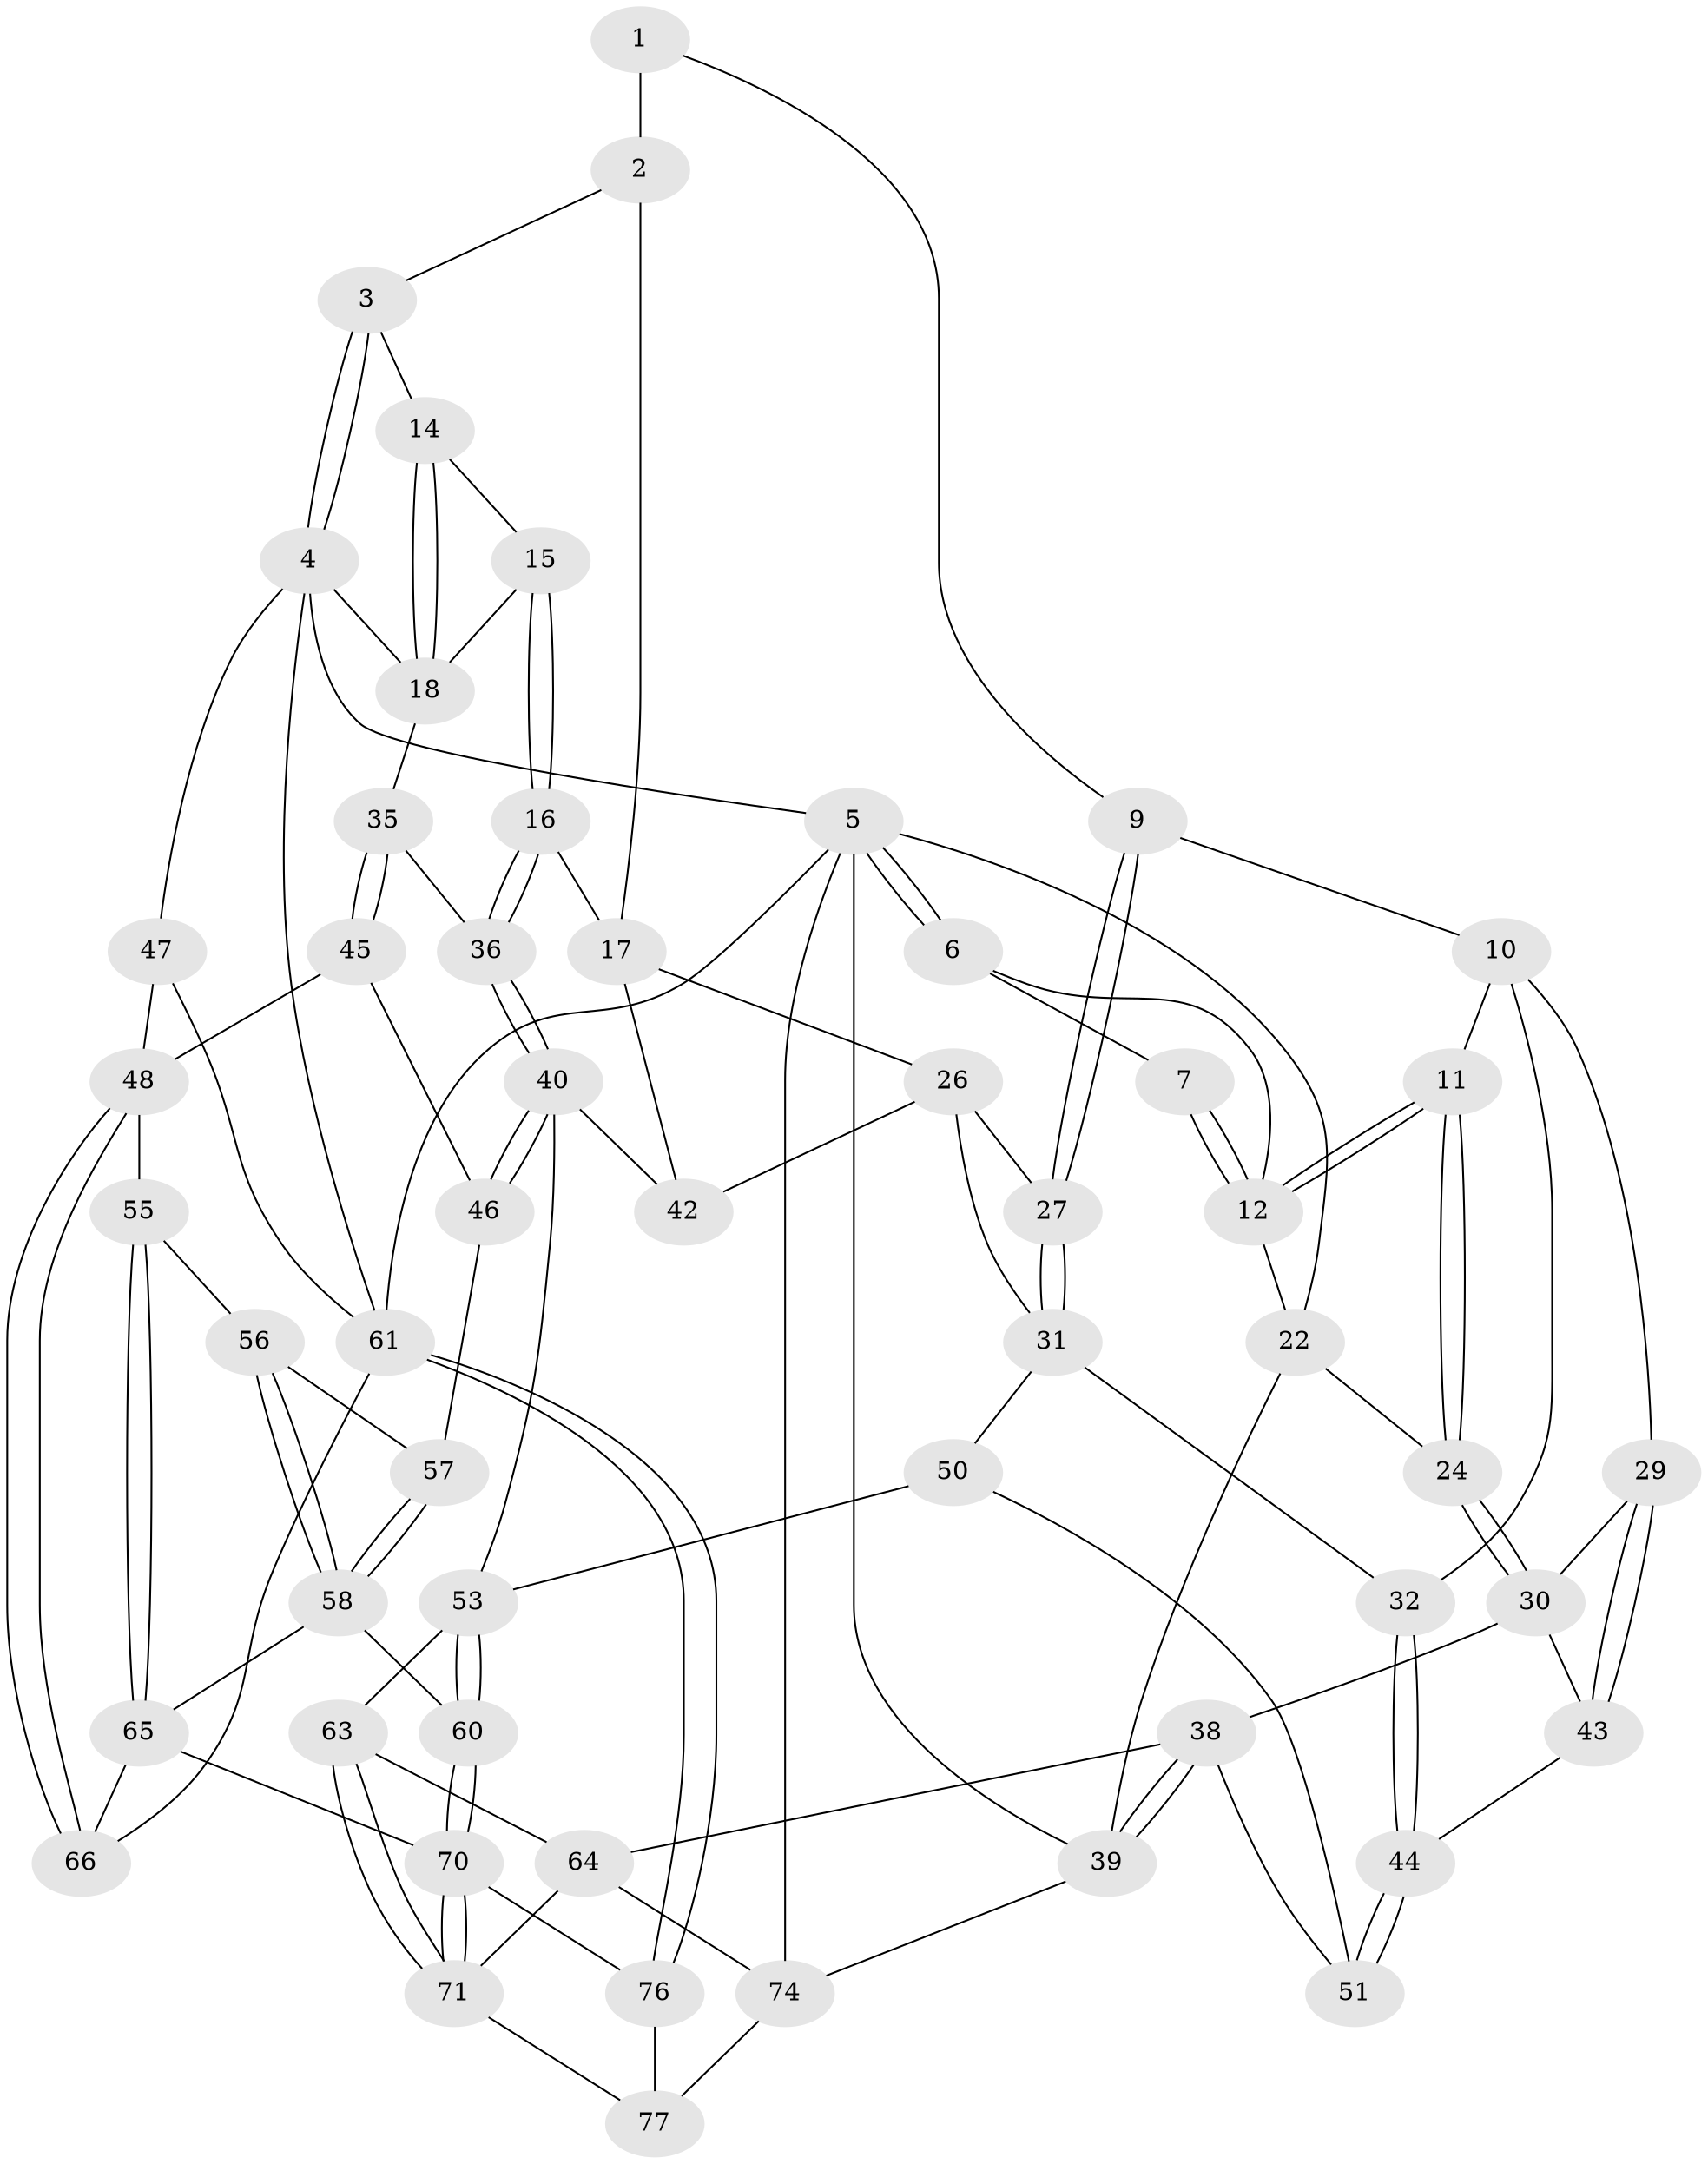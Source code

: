 // Generated by graph-tools (version 1.1) at 2025/24/03/03/25 07:24:40]
// undirected, 54 vertices, 120 edges
graph export_dot {
graph [start="1"]
  node [color=gray90,style=filled];
  1 [pos="+0.6292879311398032+0",super="+8"];
  2 [pos="+0.6471185431937994+0",super="+13"];
  3 [pos="+0.751722237278911+0"];
  4 [pos="+1+0",super="+20"];
  5 [pos="+0+0",super="+69"];
  6 [pos="+0+0"];
  7 [pos="+0.37486896397051445+0"];
  9 [pos="+0.34004123967263294+0.19278052307053617"];
  10 [pos="+0.33551449221668705+0.18958880208758103",super="+28"];
  11 [pos="+0.30587556286271567+0.1639468495003349"];
  12 [pos="+0.2962327419678516+0.07581470542048813",super="+21"];
  14 [pos="+0.7533355756274696+0"];
  15 [pos="+0.7408410804029408+0.20933077898578298"];
  16 [pos="+0.6547700357067072+0.27345276768716664"];
  17 [pos="+0.6104284172837334+0.2739207127778065",super="+25"];
  18 [pos="+0.9171822611162896+0.24764352361245473",super="+19"];
  22 [pos="+0.03368880754117362+0.1992249040304008",super="+23"];
  24 [pos="+0.12694108440523796+0.2592886426183937"];
  26 [pos="+0.4895803144318812+0.28183808569965246",super="+33"];
  27 [pos="+0.3756869956968419+0.24998121123934178"];
  29 [pos="+0.2245080876606002+0.39306321655952337"];
  30 [pos="+0.12773529957732893+0.26903931270606457",super="+37"];
  31 [pos="+0.3531542593254824+0.42011717423284695",super="+34"];
  32 [pos="+0.2950362388151141+0.42659914607264343"];
  35 [pos="+0.8545421749104508+0.4002296775215252"];
  36 [pos="+0.7369419433447645+0.3525330394934275"];
  38 [pos="+0+0.5863903877350011",super="+52"];
  39 [pos="+0+0.605463880852573",super="+68"];
  40 [pos="+0.6379065725361035+0.520076447753127",super="+41"];
  42 [pos="+0.5699909939786378+0.47273380525742315"];
  43 [pos="+0.10305087636915505+0.5061663192900062"];
  44 [pos="+0.23030648090173805+0.5439914953230086"];
  45 [pos="+0.8533526031336315+0.4039907907507427"];
  46 [pos="+0.6689872382992442+0.5267130786160694"];
  47 [pos="+1+0.5289872580010073"];
  48 [pos="+1+0.5847944968562355",super="+49"];
  50 [pos="+0.42161935454011445+0.5487483610057912"];
  51 [pos="+0.2587571038802656+0.5968467051889906"];
  53 [pos="+0.5998296896861803+0.6440409027779257",super="+54"];
  55 [pos="+0.8255240259668507+0.5991776569359415"];
  56 [pos="+0.7989781478465664+0.5922404619693302"];
  57 [pos="+0.710908994560962+0.5604214442949379"];
  58 [pos="+0.7061975226348989+0.6807446242366753",super="+59"];
  60 [pos="+0.6613499064139279+0.7614606087591004"];
  61 [pos="+1+1",super="+62"];
  63 [pos="+0.4327773679016816+0.7012044312680225"];
  64 [pos="+0.22772711111482544+0.713622975921336",super="+73"];
  65 [pos="+0.8315324538907042+0.6598831756856688",super="+67"];
  66 [pos="+0.9000576444011145+0.7477153999494651"];
  70 [pos="+0.651977805764513+0.8659702830338012",super="+72"];
  71 [pos="+0.46257547468640453+0.7888555817596838",super="+75"];
  74 [pos="+0.1283497169017927+0.8774477417174876",super="+78"];
  76 [pos="+0.7044995049457361+1"];
  77 [pos="+0.33474488261033725+1"];
  1 -- 2 [weight=2];
  1 -- 9;
  2 -- 3;
  2 -- 17;
  3 -- 4;
  3 -- 4;
  3 -- 14;
  4 -- 5;
  4 -- 61;
  4 -- 18;
  4 -- 47;
  5 -- 6;
  5 -- 6;
  5 -- 22;
  5 -- 74;
  5 -- 61;
  5 -- 39;
  6 -- 7;
  6 -- 12;
  7 -- 12;
  7 -- 12;
  9 -- 10;
  9 -- 27;
  9 -- 27;
  10 -- 11;
  10 -- 32;
  10 -- 29;
  11 -- 12;
  11 -- 12;
  11 -- 24;
  11 -- 24;
  12 -- 22;
  14 -- 15;
  14 -- 18;
  14 -- 18;
  15 -- 16;
  15 -- 16;
  15 -- 18;
  16 -- 17;
  16 -- 36;
  16 -- 36;
  17 -- 26;
  17 -- 42;
  18 -- 35;
  22 -- 24;
  22 -- 39;
  24 -- 30;
  24 -- 30;
  26 -- 27;
  26 -- 42;
  26 -- 31;
  27 -- 31;
  27 -- 31;
  29 -- 30;
  29 -- 43;
  29 -- 43;
  30 -- 38;
  30 -- 43;
  31 -- 32;
  31 -- 50;
  32 -- 44;
  32 -- 44;
  35 -- 36;
  35 -- 45;
  35 -- 45;
  36 -- 40;
  36 -- 40;
  38 -- 39;
  38 -- 39;
  38 -- 64;
  38 -- 51;
  39 -- 74;
  40 -- 46;
  40 -- 46;
  40 -- 42;
  40 -- 53;
  43 -- 44;
  44 -- 51;
  44 -- 51;
  45 -- 46;
  45 -- 48;
  46 -- 57;
  47 -- 48;
  47 -- 61;
  48 -- 66;
  48 -- 66;
  48 -- 55;
  50 -- 51;
  50 -- 53;
  53 -- 60;
  53 -- 60;
  53 -- 63;
  55 -- 56;
  55 -- 65;
  55 -- 65;
  56 -- 57;
  56 -- 58;
  56 -- 58;
  57 -- 58;
  57 -- 58;
  58 -- 65;
  58 -- 60;
  60 -- 70;
  60 -- 70;
  61 -- 76;
  61 -- 76;
  61 -- 66;
  63 -- 64;
  63 -- 71;
  63 -- 71;
  64 -- 74;
  64 -- 71;
  65 -- 66;
  65 -- 70;
  70 -- 71;
  70 -- 71;
  70 -- 76;
  71 -- 77;
  74 -- 77;
  76 -- 77;
}
